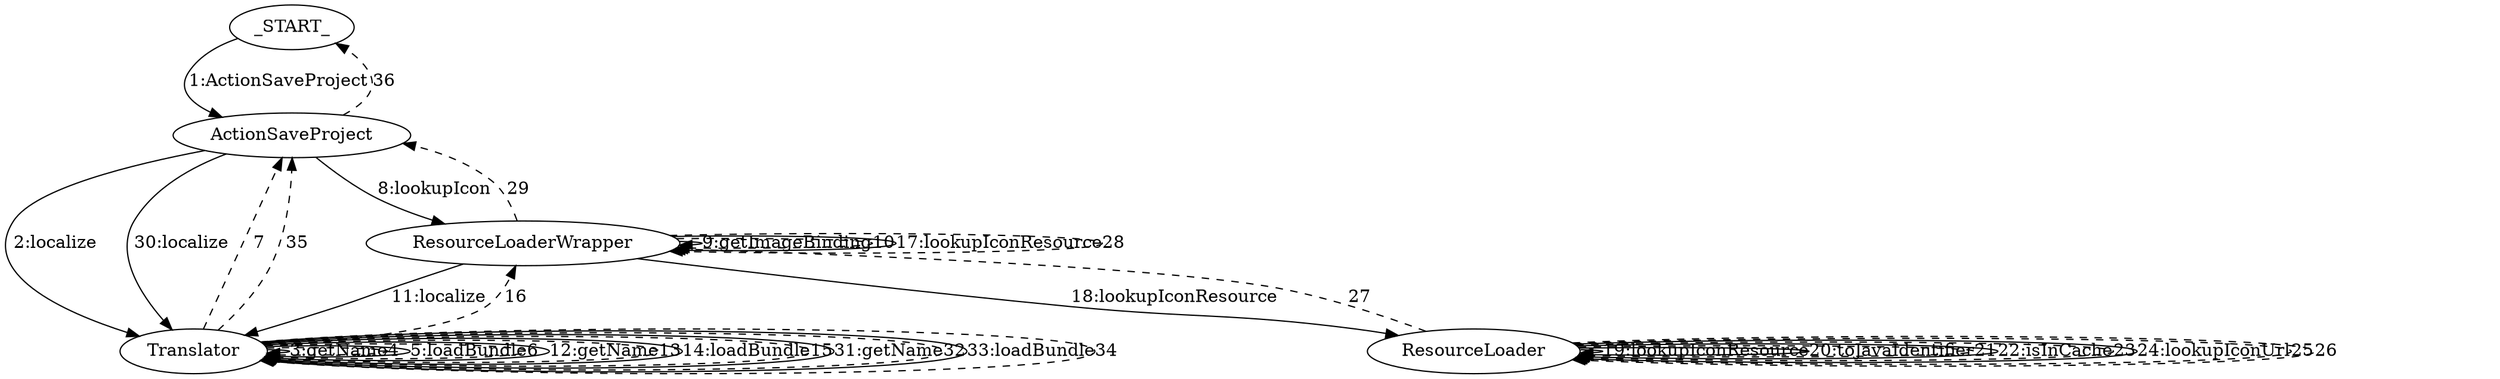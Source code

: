 digraph ActionSaveProject{
_START_->ActionSaveProject[label="1:ActionSaveProject"]
ActionSaveProject->Translator[label="2:localize"]
Translator->Translator[label="3:getName"]
Translator->Translator[label="4", style=dashed]
Translator->Translator[label="5:loadBundle"]
Translator->Translator[label="6", style=dashed]
Translator->ActionSaveProject[label="7", style=dashed]
ActionSaveProject->ResourceLoaderWrapper[label="8:lookupIcon"]
ResourceLoaderWrapper->ResourceLoaderWrapper[label="9:getImageBinding"]
ResourceLoaderWrapper->ResourceLoaderWrapper[label="10", style=dashed]
ResourceLoaderWrapper->Translator[label="11:localize"]
Translator->Translator[label="12:getName"]
Translator->Translator[label="13", style=dashed]
Translator->Translator[label="14:loadBundle"]
Translator->Translator[label="15", style=dashed]
Translator->ResourceLoaderWrapper[label="16", style=dashed]
ResourceLoaderWrapper->ResourceLoaderWrapper[label="17:lookupIconResource"]
ResourceLoaderWrapper->ResourceLoader[label="18:lookupIconResource"]
ResourceLoader->ResourceLoader[label="19:lookupIconResource"]
ResourceLoader->ResourceLoader[label="20:toJavaIdentifier"]
ResourceLoader->ResourceLoader[label="21", style=dashed]
ResourceLoader->ResourceLoader[label="22:isInCache"]
ResourceLoader->ResourceLoader[label="23", style=dashed]
ResourceLoader->ResourceLoader[label="24:lookupIconUrl"]
ResourceLoader->ResourceLoader[label="25", style=dashed]
ResourceLoader->ResourceLoader[label="26", style=dashed]
ResourceLoader->ResourceLoaderWrapper[label="27", style=dashed]
ResourceLoaderWrapper->ResourceLoaderWrapper[label="28", style=dashed]
ResourceLoaderWrapper->ActionSaveProject[label="29", style=dashed]
ActionSaveProject->Translator[label="30:localize"]
Translator->Translator[label="31:getName"]
Translator->Translator[label="32", style=dashed]
Translator->Translator[label="33:loadBundle"]
Translator->Translator[label="34", style=dashed]
Translator->ActionSaveProject[label="35", style=dashed]
ActionSaveProject->_START_[label="36", style=dashed]
}
